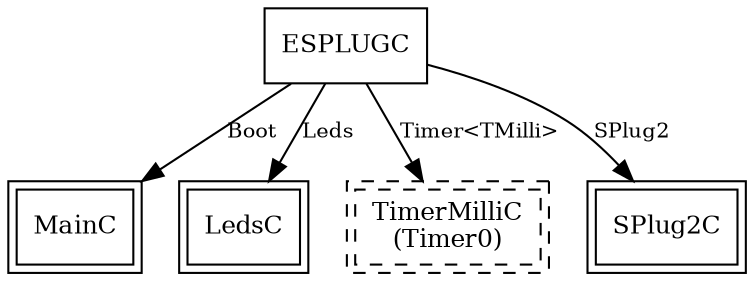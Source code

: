 digraph "ESPLUGAppC" {
  "ESPLUGC" [fontsize=12, shape=box, URL="../chtml/ESPLUGC.html"];
  "MainC" [fontsize=12, shape=box,peripheries=2, URL="../chtml/tos.system.MainC.html"];
  "ESPLUGC" [fontsize=12, shape=box, URL="../chtml/ESPLUGC.html"];
  "LedsC" [fontsize=12, shape=box,peripheries=2, URL="../chtml/tos.system.LedsC.html"];
  "ESPLUGC" [fontsize=12, shape=box, URL="../chtml/ESPLUGC.html"];
  "ESPLUGAppC.Timer0" [fontsize=12, shape=box,peripheries=2, style=dashed, label="TimerMilliC\n(Timer0)", URL="../chtml/tos.system.TimerMilliC.html"];
  "ESPLUGC" [fontsize=12, shape=box, URL="../chtml/ESPLUGC.html"];
  "SPlug2C" [fontsize=12, shape=box,peripheries=2, URL="../chtml/SPlug2C.html"];
  "ESPLUGC" -> "MainC" [label="Boot", URL="../ihtml/tos.interfaces.Boot.html", fontsize=10];
  "ESPLUGC" -> "LedsC" [label="Leds", URL="../ihtml/tos.interfaces.Leds.html", fontsize=10];
  "ESPLUGC" -> "ESPLUGAppC.Timer0" [label="Timer<TMilli>", URL="../ihtml/tos.lib.timer.Timer.html", fontsize=10];
  "ESPLUGC" -> "SPlug2C" [label="SPlug2", URL="../ihtml/SPlug2.html", fontsize=10];
}
